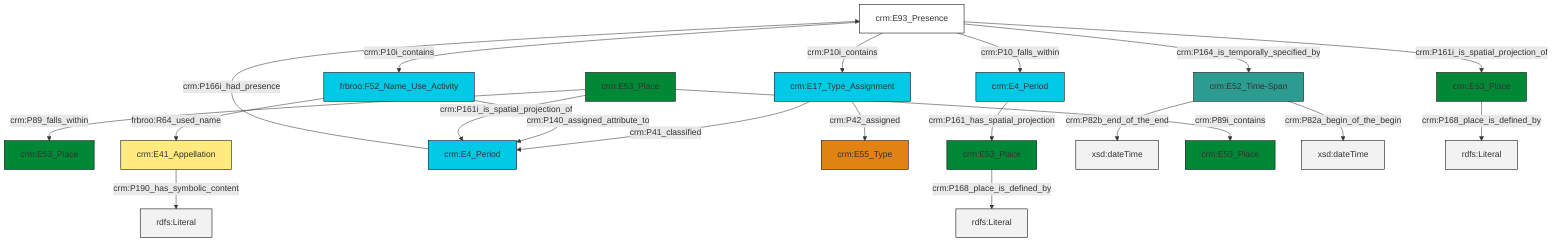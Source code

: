 graph TD
classDef Literal fill:#f2f2f2,stroke:#000000;
classDef CRM_Entity fill:#FFFFFF,stroke:#000000;
classDef Temporal_Entity fill:#00C9E6, stroke:#000000;
classDef Type fill:#E18312, stroke:#000000;
classDef Time-Span fill:#2C9C91, stroke:#000000;
classDef Appellation fill:#FFEB7F, stroke:#000000;
classDef Place fill:#008836, stroke:#000000;
classDef Persistent_Item fill:#B266B2, stroke:#000000;
classDef Conceptual_Object fill:#FFD700, stroke:#000000;
classDef Physical_Thing fill:#D2B48C, stroke:#000000;
classDef Actor fill:#f58aad, stroke:#000000;
classDef PC_Classes fill:#4ce600, stroke:#000000;
classDef Multi fill:#cccccc,stroke:#000000;

0["crm:E93_Presence"]:::CRM_Entity -->|crm:P10i_contains| 1["frbroo:F52_Name_Use_Activity"]:::Temporal_Entity
4["crm:E41_Appellation"]:::Appellation -->|crm:P190_has_symbolic_content| 5[rdfs:Literal]:::Literal
1["frbroo:F52_Name_Use_Activity"]:::Temporal_Entity -->|frbroo:R64_used_name| 4["crm:E41_Appellation"]:::Appellation
6["crm:E17_Type_Assignment"]:::Temporal_Entity -->|crm:P41_classified| 7["crm:E4_Period"]:::Temporal_Entity
6["crm:E17_Type_Assignment"]:::Temporal_Entity -->|crm:P42_assigned| 8["crm:E55_Type"]:::Type
0["crm:E93_Presence"]:::CRM_Entity -->|crm:P10i_contains| 6["crm:E17_Type_Assignment"]:::Temporal_Entity
0["crm:E93_Presence"]:::CRM_Entity -->|crm:P164_is_temporally_specified_by| 10["crm:E52_Time-Span"]:::Time-Span
11["crm:E53_Place"]:::Place -->|crm:P168_place_is_defined_by| 12[rdfs:Literal]:::Literal
10["crm:E52_Time-Span"]:::Time-Span -->|crm:P82b_end_of_the_end| 13[xsd:dateTime]:::Literal
7["crm:E4_Period"]:::Temporal_Entity -->|crm:P166i_had_presence| 0["crm:E93_Presence"]:::CRM_Entity
1["frbroo:F52_Name_Use_Activity"]:::Temporal_Entity -->|crm:P140_assigned_attribute_to| 7["crm:E4_Period"]:::Temporal_Entity
19["crm:E53_Place"]:::Place -->|crm:P89_falls_within| 2["crm:E53_Place"]:::Place
23["crm:E4_Period"]:::Temporal_Entity -->|crm:P161_has_spatial_projection| 11["crm:E53_Place"]:::Place
10["crm:E52_Time-Span"]:::Time-Span -->|crm:P82a_begin_of_the_begin| 24[xsd:dateTime]:::Literal
0["crm:E93_Presence"]:::CRM_Entity -->|crm:P10_falls_within| 23["crm:E4_Period"]:::Temporal_Entity
20["crm:E53_Place"]:::Place -->|crm:P168_place_is_defined_by| 28[rdfs:Literal]:::Literal
0["crm:E93_Presence"]:::CRM_Entity -->|crm:P161i_is_spatial_projection_of| 20["crm:E53_Place"]:::Place
19["crm:E53_Place"]:::Place -->|crm:P161i_is_spatial_projection_of| 7["crm:E4_Period"]:::Temporal_Entity
19["crm:E53_Place"]:::Place -->|crm:P89i_contains| 17["crm:E53_Place"]:::Place